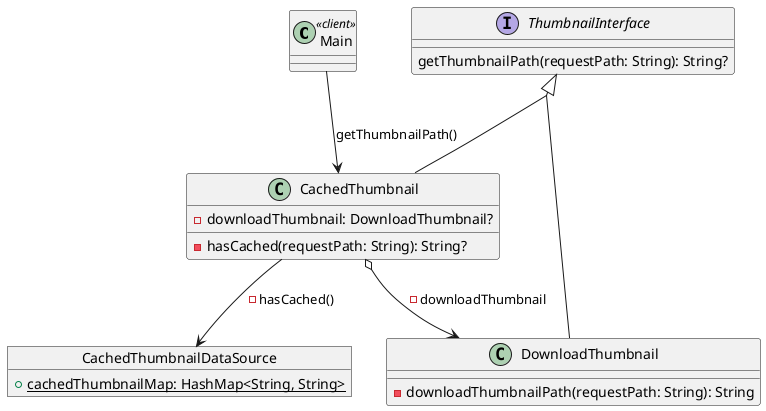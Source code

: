 @startuml
class Main <<client>>
object CachedThumbnailDataSource {
    {static} {field} +cachedThumbnailMap: HashMap<String, String>
}
interface ThumbnailInterface {
    getThumbnailPath(requestPath: String): String?
}
class DownloadThumbnail implements ThumbnailInterface {
    -downloadThumbnailPath(requestPath: String): String
}
class CachedThumbnail implements ThumbnailInterface {
    {field} -downloadThumbnail: DownloadThumbnail?
    {method} -hasCached(requestPath: String): String?
}
skinparam groupInheritance 2
Main --> CachedThumbnail : getThumbnailPath()
CachedThumbnail o--> DownloadThumbnail: -downloadThumbnail
CachedThumbnail --> CachedThumbnailDataSource : -hasCached()
@enduml